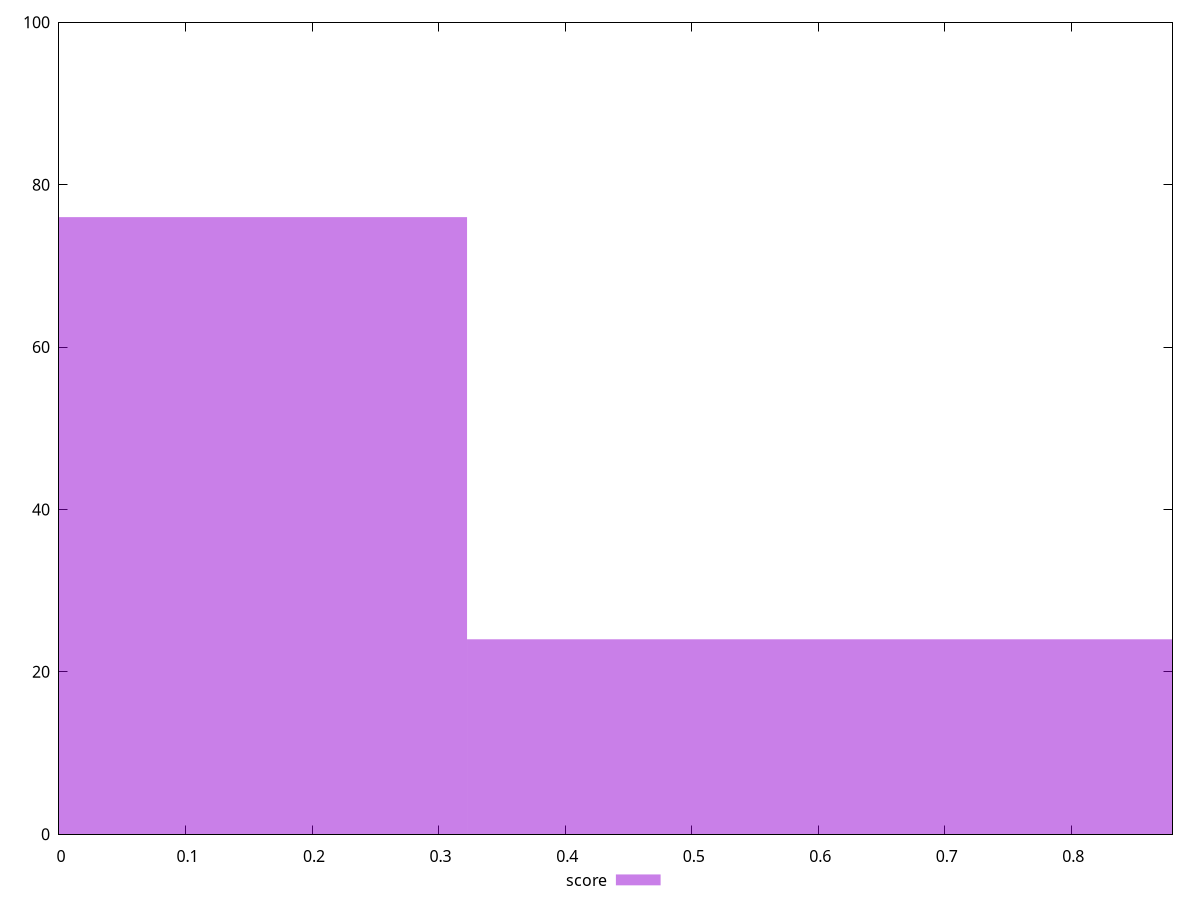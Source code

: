 reset

$score <<EOF
0 76
0.6449703550556714 24
EOF

set key outside below
set boxwidth 0.6449703550556714
set xrange [0:0.88]
set yrange [0:100]
set trange [0:100]
set style fill transparent solid 0.5 noborder
set terminal svg size 640, 490 enhanced background rgb 'white'
set output "reports/report_00028_2021-02-24T12-49-42.674Z/uses-text-compression/samples/agenda/score/histogram.svg"

plot $score title "score" with boxes

reset
